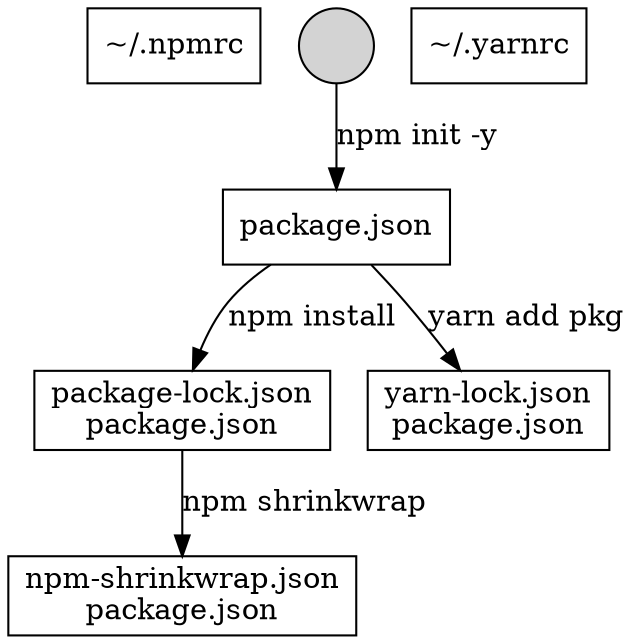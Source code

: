 digraph {
    npmrc [shape=rect label=<~/.npmrc>]
    start [shape=circle label=< > width=0.5 style=filled]
    yarnrc [shape=rect label=<~/.yarnrc>]
    pkgjson [label=<package.json> shape=box]
    pkglock [label=<package-lock.json<br/>package.json> shape=box]
    pkgshrink [label=<npm-shrinkwrap.json<br/>package.json> shape=box]
    yarn [label=<yarn-lock.json<br/>package.json> shape=box]

    start -> pkgjson [label=<npm init -y> labelfontcolor="red"]
    pkgjson -> yarn [label=<yarn add pkg>]
    pkgjson -> pkglock [label=<npm install>]
    pkglock -> pkgshrink [label=<npm shrinkwrap>]
}